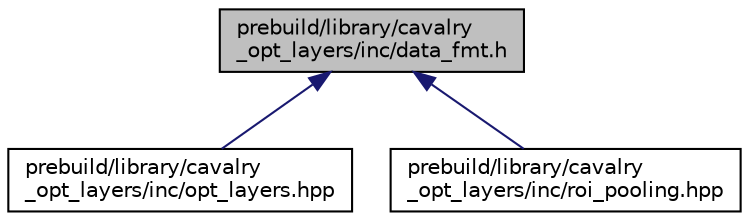 digraph "prebuild/library/cavalry_opt_layers/inc/data_fmt.h"
{
 // INTERACTIVE_SVG=YES
 // LATEX_PDF_SIZE
  bgcolor="transparent";
  edge [fontname="Helvetica",fontsize="10",labelfontname="Helvetica",labelfontsize="10"];
  node [fontname="Helvetica",fontsize="10",shape=record];
  Node1 [label="prebuild/library/cavalry\l_opt_layers/inc/data_fmt.h",height=0.2,width=0.4,color="black", fillcolor="grey75", style="filled", fontcolor="black",tooltip=" "];
  Node1 -> Node2 [dir="back",color="midnightblue",fontsize="10",style="solid",fontname="Helvetica"];
  Node2 [label="prebuild/library/cavalry\l_opt_layers/inc/opt_layers.hpp",height=0.2,width=0.4,color="black",URL="$d7/d58/opt__layers_8hpp.html",tooltip=" "];
  Node1 -> Node3 [dir="back",color="midnightblue",fontsize="10",style="solid",fontname="Helvetica"];
  Node3 [label="prebuild/library/cavalry\l_opt_layers/inc/roi_pooling.hpp",height=0.2,width=0.4,color="black",URL="$d3/d61/roi__pooling_8hpp.html",tooltip=" "];
}
